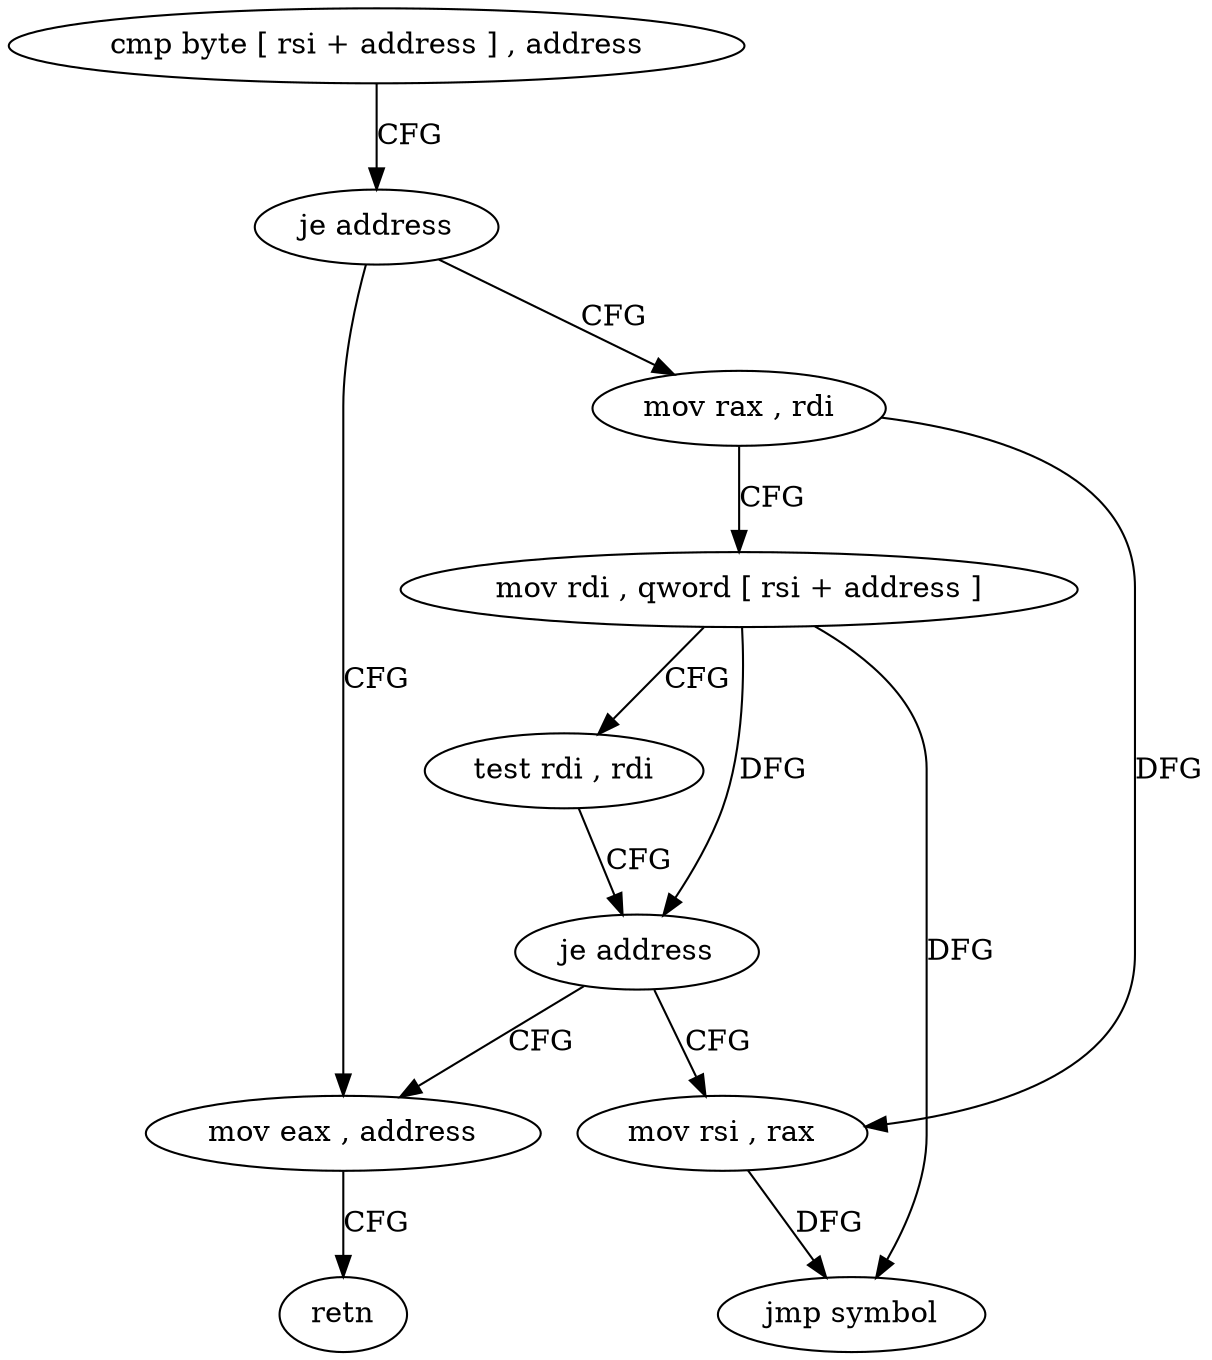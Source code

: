 digraph "func" {
"4229760" [label = "cmp byte [ rsi + address ] , address" ]
"4229767" [label = "je address" ]
"4229789" [label = "mov eax , address" ]
"4229769" [label = "mov rax , rdi" ]
"4229794" [label = "retn" ]
"4229772" [label = "mov rdi , qword [ rsi + address ]" ]
"4229776" [label = "test rdi , rdi" ]
"4229779" [label = "je address" ]
"4229781" [label = "mov rsi , rax" ]
"4229784" [label = "jmp symbol" ]
"4229760" -> "4229767" [ label = "CFG" ]
"4229767" -> "4229789" [ label = "CFG" ]
"4229767" -> "4229769" [ label = "CFG" ]
"4229789" -> "4229794" [ label = "CFG" ]
"4229769" -> "4229772" [ label = "CFG" ]
"4229769" -> "4229781" [ label = "DFG" ]
"4229772" -> "4229776" [ label = "CFG" ]
"4229772" -> "4229779" [ label = "DFG" ]
"4229772" -> "4229784" [ label = "DFG" ]
"4229776" -> "4229779" [ label = "CFG" ]
"4229779" -> "4229789" [ label = "CFG" ]
"4229779" -> "4229781" [ label = "CFG" ]
"4229781" -> "4229784" [ label = "DFG" ]
}
